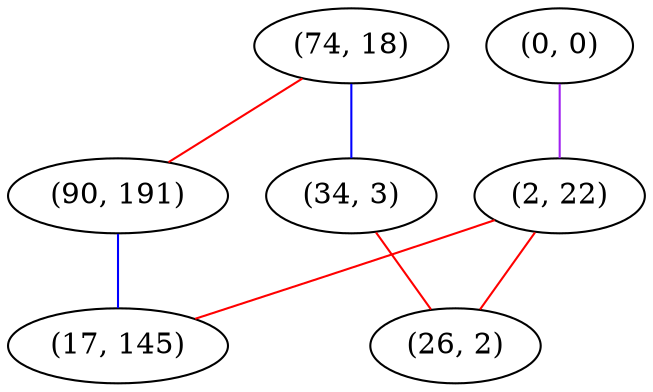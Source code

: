 graph "" {
"(0, 0)";
"(74, 18)";
"(90, 191)";
"(2, 22)";
"(34, 3)";
"(26, 2)";
"(17, 145)";
"(0, 0)" -- "(2, 22)"  [color=purple, key=0, weight=4];
"(74, 18)" -- "(90, 191)"  [color=red, key=0, weight=1];
"(74, 18)" -- "(34, 3)"  [color=blue, key=0, weight=3];
"(90, 191)" -- "(17, 145)"  [color=blue, key=0, weight=3];
"(2, 22)" -- "(17, 145)"  [color=red, key=0, weight=1];
"(2, 22)" -- "(26, 2)"  [color=red, key=0, weight=1];
"(34, 3)" -- "(26, 2)"  [color=red, key=0, weight=1];
}
